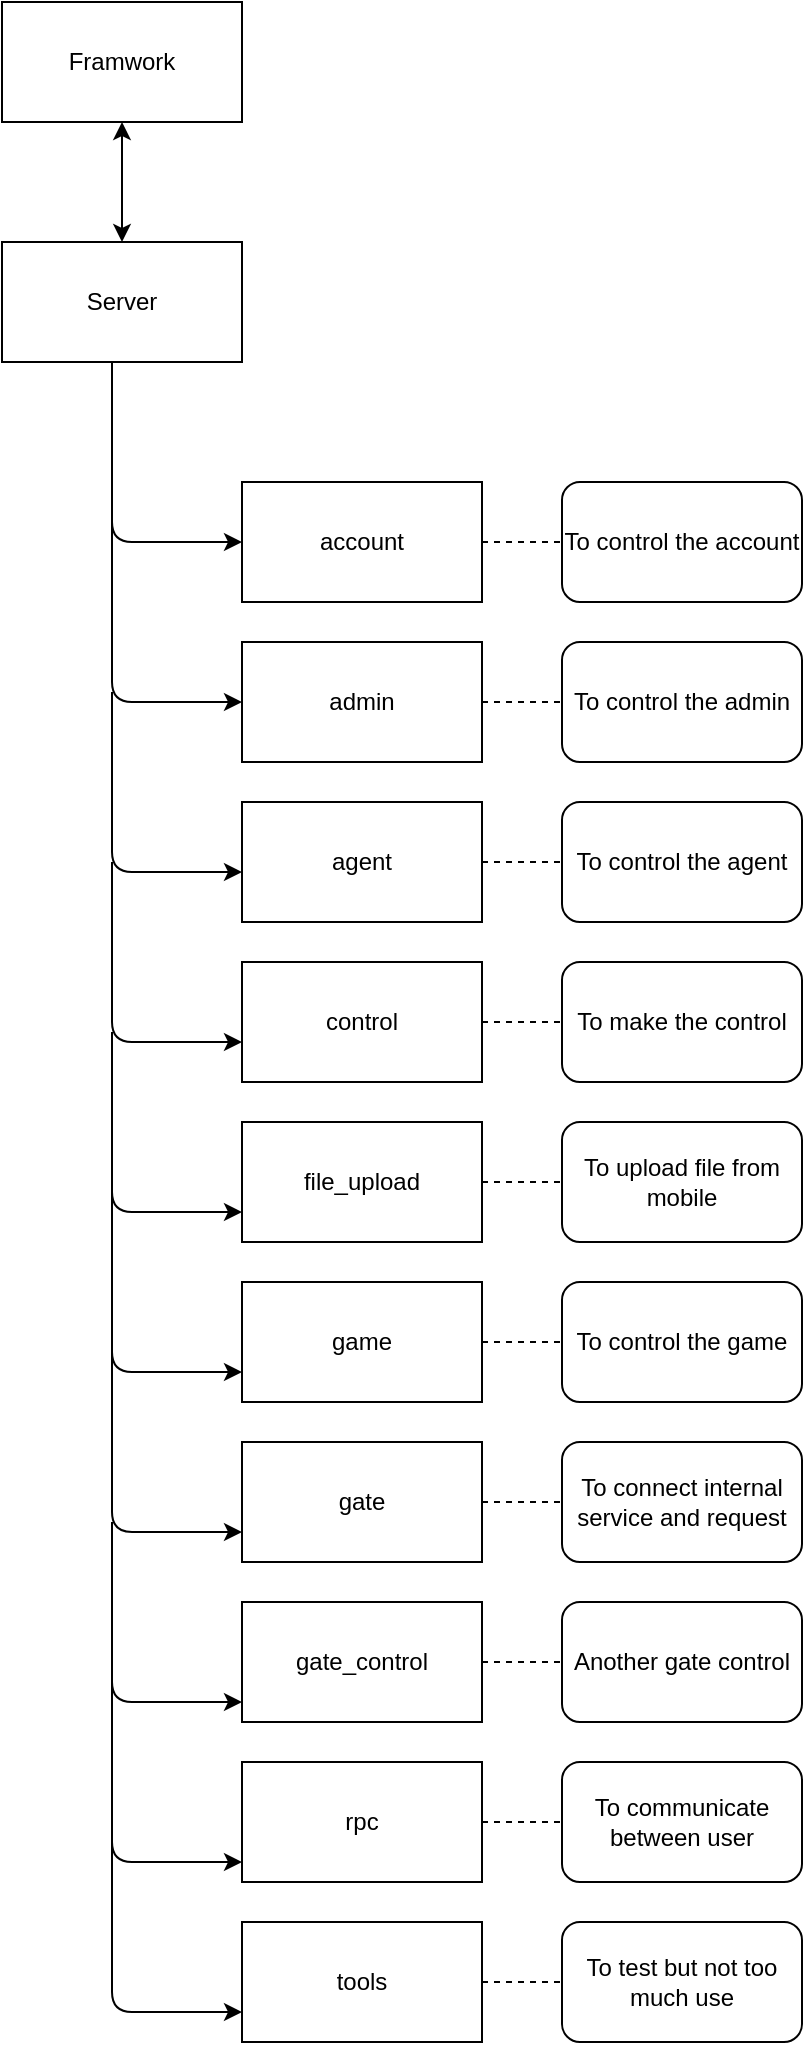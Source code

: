 <mxfile version="12.4.1" type="github" pages="1"><diagram id="XlqRfL-zaHm735wGdEow" name="Page-1"><mxGraphModel dx="460" dy="752" grid="1" gridSize="10" guides="1" tooltips="1" connect="1" arrows="1" fold="1" page="1" pageScale="1" pageWidth="850" pageHeight="1100" math="0" shadow="0"><root><mxCell id="0"/><mxCell id="1" parent="0"/><mxCell id="FVKXh6lLHv5-_vNJjcN4-1" value="Framwork" style="rounded=0;whiteSpace=wrap;html=1;" vertex="1" parent="1"><mxGeometry x="80" y="120" width="120" height="60" as="geometry"/></mxCell><mxCell id="FVKXh6lLHv5-_vNJjcN4-2" value="Server" style="rounded=0;whiteSpace=wrap;html=1;" vertex="1" parent="1"><mxGeometry x="80" y="240" width="120" height="60" as="geometry"/></mxCell><mxCell id="FVKXh6lLHv5-_vNJjcN4-3" value="account" style="rounded=0;whiteSpace=wrap;html=1;" vertex="1" parent="1"><mxGeometry x="200" y="360" width="120" height="60" as="geometry"/></mxCell><mxCell id="FVKXh6lLHv5-_vNJjcN4-4" value="admin" style="rounded=0;whiteSpace=wrap;html=1;" vertex="1" parent="1"><mxGeometry x="200" y="440" width="120" height="60" as="geometry"/></mxCell><mxCell id="FVKXh6lLHv5-_vNJjcN4-5" value="agent" style="rounded=0;whiteSpace=wrap;html=1;" vertex="1" parent="1"><mxGeometry x="200" y="520" width="120" height="60" as="geometry"/></mxCell><mxCell id="FVKXh6lLHv5-_vNJjcN4-7" value="control" style="rounded=0;whiteSpace=wrap;html=1;" vertex="1" parent="1"><mxGeometry x="200" y="600" width="120" height="60" as="geometry"/></mxCell><mxCell id="FVKXh6lLHv5-_vNJjcN4-8" value="file_upload" style="rounded=0;whiteSpace=wrap;html=1;" vertex="1" parent="1"><mxGeometry x="200" y="680" width="120" height="60" as="geometry"/></mxCell><mxCell id="FVKXh6lLHv5-_vNJjcN4-9" value="game" style="rounded=0;whiteSpace=wrap;html=1;" vertex="1" parent="1"><mxGeometry x="200" y="760" width="120" height="60" as="geometry"/></mxCell><mxCell id="FVKXh6lLHv5-_vNJjcN4-10" value="gate" style="rounded=0;whiteSpace=wrap;html=1;" vertex="1" parent="1"><mxGeometry x="200" y="840" width="120" height="60" as="geometry"/></mxCell><mxCell id="FVKXh6lLHv5-_vNJjcN4-11" value="gate_control" style="rounded=0;whiteSpace=wrap;html=1;" vertex="1" parent="1"><mxGeometry x="200" y="920" width="120" height="60" as="geometry"/></mxCell><mxCell id="FVKXh6lLHv5-_vNJjcN4-12" value="rpc" style="rounded=0;whiteSpace=wrap;html=1;" vertex="1" parent="1"><mxGeometry x="200" y="1000" width="120" height="60" as="geometry"/></mxCell><mxCell id="FVKXh6lLHv5-_vNJjcN4-14" value="" style="endArrow=classic;startArrow=classic;html=1;exitX=0.5;exitY=0;exitDx=0;exitDy=0;" edge="1" parent="1" source="FVKXh6lLHv5-_vNJjcN4-2"><mxGeometry width="50" height="50" relative="1" as="geometry"><mxPoint x="90" y="230" as="sourcePoint"/><mxPoint x="140" y="180" as="targetPoint"/><Array as="points"/></mxGeometry></mxCell><mxCell id="FVKXh6lLHv5-_vNJjcN4-15" value="" style="endArrow=classic;html=1;entryX=0;entryY=0.5;entryDx=0;entryDy=0;" edge="1" parent="1" target="FVKXh6lLHv5-_vNJjcN4-3"><mxGeometry width="50" height="50" relative="1" as="geometry"><mxPoint x="135" y="300" as="sourcePoint"/><mxPoint x="185" y="390" as="targetPoint"/><Array as="points"><mxPoint x="135" y="390"/></Array></mxGeometry></mxCell><mxCell id="FVKXh6lLHv5-_vNJjcN4-17" value="tools" style="rounded=0;whiteSpace=wrap;html=1;" vertex="1" parent="1"><mxGeometry x="200" y="1080" width="120" height="60" as="geometry"/></mxCell><mxCell id="FVKXh6lLHv5-_vNJjcN4-18" value="" style="endArrow=classic;html=1;entryX=0;entryY=0.5;entryDx=0;entryDy=0;" edge="1" parent="1"><mxGeometry width="50" height="50" relative="1" as="geometry"><mxPoint x="135" y="380" as="sourcePoint"/><mxPoint x="200" y="470" as="targetPoint"/><Array as="points"><mxPoint x="135" y="470"/></Array></mxGeometry></mxCell><mxCell id="FVKXh6lLHv5-_vNJjcN4-19" value="" style="endArrow=classic;html=1;entryX=0;entryY=0.5;entryDx=0;entryDy=0;" edge="1" parent="1"><mxGeometry width="50" height="50" relative="1" as="geometry"><mxPoint x="135" y="465" as="sourcePoint"/><mxPoint x="200" y="555" as="targetPoint"/><Array as="points"><mxPoint x="135" y="555"/></Array></mxGeometry></mxCell><mxCell id="FVKXh6lLHv5-_vNJjcN4-20" value="" style="endArrow=classic;html=1;entryX=0;entryY=0.5;entryDx=0;entryDy=0;" edge="1" parent="1"><mxGeometry width="50" height="50" relative="1" as="geometry"><mxPoint x="135" y="550" as="sourcePoint"/><mxPoint x="200" y="640" as="targetPoint"/><Array as="points"><mxPoint x="135" y="640"/></Array></mxGeometry></mxCell><mxCell id="FVKXh6lLHv5-_vNJjcN4-21" value="" style="endArrow=classic;html=1;entryX=0;entryY=0.5;entryDx=0;entryDy=0;" edge="1" parent="1"><mxGeometry width="50" height="50" relative="1" as="geometry"><mxPoint x="135" y="635" as="sourcePoint"/><mxPoint x="200" y="725" as="targetPoint"/><Array as="points"><mxPoint x="135" y="725"/></Array></mxGeometry></mxCell><mxCell id="FVKXh6lLHv5-_vNJjcN4-22" value="" style="endArrow=classic;html=1;entryX=0;entryY=0.5;entryDx=0;entryDy=0;" edge="1" parent="1"><mxGeometry width="50" height="50" relative="1" as="geometry"><mxPoint x="135" y="715" as="sourcePoint"/><mxPoint x="200" y="805" as="targetPoint"/><Array as="points"><mxPoint x="135" y="805"/></Array></mxGeometry></mxCell><mxCell id="FVKXh6lLHv5-_vNJjcN4-23" value="" style="endArrow=classic;html=1;entryX=0;entryY=0.5;entryDx=0;entryDy=0;" edge="1" parent="1"><mxGeometry width="50" height="50" relative="1" as="geometry"><mxPoint x="135" y="795" as="sourcePoint"/><mxPoint x="200" y="885" as="targetPoint"/><Array as="points"><mxPoint x="135" y="885"/></Array></mxGeometry></mxCell><mxCell id="FVKXh6lLHv5-_vNJjcN4-24" value="" style="endArrow=classic;html=1;entryX=0;entryY=0.5;entryDx=0;entryDy=0;" edge="1" parent="1"><mxGeometry width="50" height="50" relative="1" as="geometry"><mxPoint x="135" y="880" as="sourcePoint"/><mxPoint x="200" y="970" as="targetPoint"/><Array as="points"><mxPoint x="135" y="970"/></Array></mxGeometry></mxCell><mxCell id="FVKXh6lLHv5-_vNJjcN4-25" value="" style="endArrow=classic;html=1;entryX=0;entryY=0.5;entryDx=0;entryDy=0;" edge="1" parent="1"><mxGeometry width="50" height="50" relative="1" as="geometry"><mxPoint x="135" y="960" as="sourcePoint"/><mxPoint x="200" y="1050" as="targetPoint"/><Array as="points"><mxPoint x="135" y="1050"/></Array></mxGeometry></mxCell><mxCell id="FVKXh6lLHv5-_vNJjcN4-26" value="" style="endArrow=classic;html=1;entryX=0;entryY=0.5;entryDx=0;entryDy=0;" edge="1" parent="1"><mxGeometry width="50" height="50" relative="1" as="geometry"><mxPoint x="135" y="1035" as="sourcePoint"/><mxPoint x="200" y="1125" as="targetPoint"/><Array as="points"><mxPoint x="135" y="1125"/></Array></mxGeometry></mxCell><mxCell id="FVKXh6lLHv5-_vNJjcN4-30" style="edgeStyle=orthogonalEdgeStyle;rounded=0;orthogonalLoop=1;jettySize=auto;html=1;exitX=0.5;exitY=1;exitDx=0;exitDy=0;exitPerimeter=0;" edge="1" parent="1"><mxGeometry relative="1" as="geometry"><mxPoint x="400" y="410" as="sourcePoint"/><mxPoint x="400" y="410" as="targetPoint"/></mxGeometry></mxCell><mxCell id="FVKXh6lLHv5-_vNJjcN4-31" value="To control the account" style="rounded=1;whiteSpace=wrap;html=1;" vertex="1" parent="1"><mxGeometry x="360" y="360" width="120" height="60" as="geometry"/></mxCell><mxCell id="FVKXh6lLHv5-_vNJjcN4-32" value="" style="endArrow=none;dashed=1;html=1;" edge="1" parent="1"><mxGeometry width="50" height="50" relative="1" as="geometry"><mxPoint x="320" y="390" as="sourcePoint"/><mxPoint x="360" y="390" as="targetPoint"/></mxGeometry></mxCell><mxCell id="FVKXh6lLHv5-_vNJjcN4-34" value="To control the admin" style="rounded=1;whiteSpace=wrap;html=1;" vertex="1" parent="1"><mxGeometry x="360" y="440" width="120" height="60" as="geometry"/></mxCell><mxCell id="FVKXh6lLHv5-_vNJjcN4-35" value="" style="endArrow=none;dashed=1;html=1;" edge="1" parent="1"><mxGeometry width="50" height="50" relative="1" as="geometry"><mxPoint x="320" y="470" as="sourcePoint"/><mxPoint x="360" y="470" as="targetPoint"/></mxGeometry></mxCell><mxCell id="FVKXh6lLHv5-_vNJjcN4-36" value="To control the agent" style="rounded=1;whiteSpace=wrap;html=1;" vertex="1" parent="1"><mxGeometry x="360" y="520" width="120" height="60" as="geometry"/></mxCell><mxCell id="FVKXh6lLHv5-_vNJjcN4-37" value="" style="endArrow=none;dashed=1;html=1;" edge="1" parent="1"><mxGeometry width="50" height="50" relative="1" as="geometry"><mxPoint x="320" y="550" as="sourcePoint"/><mxPoint x="360" y="550" as="targetPoint"/></mxGeometry></mxCell><mxCell id="FVKXh6lLHv5-_vNJjcN4-38" value="To make the control" style="rounded=1;whiteSpace=wrap;html=1;" vertex="1" parent="1"><mxGeometry x="360" y="600" width="120" height="60" as="geometry"/></mxCell><mxCell id="FVKXh6lLHv5-_vNJjcN4-39" value="" style="endArrow=none;dashed=1;html=1;" edge="1" parent="1"><mxGeometry width="50" height="50" relative="1" as="geometry"><mxPoint x="320" y="630" as="sourcePoint"/><mxPoint x="360" y="630" as="targetPoint"/></mxGeometry></mxCell><mxCell id="FVKXh6lLHv5-_vNJjcN4-40" value="To upload file from mobile" style="rounded=1;whiteSpace=wrap;html=1;" vertex="1" parent="1"><mxGeometry x="360" y="680" width="120" height="60" as="geometry"/></mxCell><mxCell id="FVKXh6lLHv5-_vNJjcN4-41" value="" style="endArrow=none;dashed=1;html=1;" edge="1" parent="1"><mxGeometry width="50" height="50" relative="1" as="geometry"><mxPoint x="320" y="710" as="sourcePoint"/><mxPoint x="360" y="710" as="targetPoint"/></mxGeometry></mxCell><mxCell id="FVKXh6lLHv5-_vNJjcN4-42" value="To control the game" style="rounded=1;whiteSpace=wrap;html=1;" vertex="1" parent="1"><mxGeometry x="360" y="760" width="120" height="60" as="geometry"/></mxCell><mxCell id="FVKXh6lLHv5-_vNJjcN4-43" value="" style="endArrow=none;dashed=1;html=1;" edge="1" parent="1"><mxGeometry width="50" height="50" relative="1" as="geometry"><mxPoint x="320" y="790" as="sourcePoint"/><mxPoint x="360" y="790" as="targetPoint"/></mxGeometry></mxCell><mxCell id="FVKXh6lLHv5-_vNJjcN4-44" value="To connect internal service and request" style="rounded=1;whiteSpace=wrap;html=1;" vertex="1" parent="1"><mxGeometry x="360" y="840" width="120" height="60" as="geometry"/></mxCell><mxCell id="FVKXh6lLHv5-_vNJjcN4-45" value="" style="endArrow=none;dashed=1;html=1;" edge="1" parent="1"><mxGeometry width="50" height="50" relative="1" as="geometry"><mxPoint x="320" y="870" as="sourcePoint"/><mxPoint x="360" y="870" as="targetPoint"/></mxGeometry></mxCell><mxCell id="FVKXh6lLHv5-_vNJjcN4-46" value="Another gate control" style="rounded=1;whiteSpace=wrap;html=1;" vertex="1" parent="1"><mxGeometry x="360" y="920" width="120" height="60" as="geometry"/></mxCell><mxCell id="FVKXh6lLHv5-_vNJjcN4-47" value="" style="endArrow=none;dashed=1;html=1;" edge="1" parent="1"><mxGeometry width="50" height="50" relative="1" as="geometry"><mxPoint x="320" y="950" as="sourcePoint"/><mxPoint x="360" y="950" as="targetPoint"/></mxGeometry></mxCell><mxCell id="FVKXh6lLHv5-_vNJjcN4-48" value="To communicate between user" style="rounded=1;whiteSpace=wrap;html=1;" vertex="1" parent="1"><mxGeometry x="360" y="1000" width="120" height="60" as="geometry"/></mxCell><mxCell id="FVKXh6lLHv5-_vNJjcN4-49" value="" style="endArrow=none;dashed=1;html=1;" edge="1" parent="1"><mxGeometry width="50" height="50" relative="1" as="geometry"><mxPoint x="320" y="1030" as="sourcePoint"/><mxPoint x="360" y="1030" as="targetPoint"/></mxGeometry></mxCell><mxCell id="FVKXh6lLHv5-_vNJjcN4-50" value="To test but not too much use" style="rounded=1;whiteSpace=wrap;html=1;" vertex="1" parent="1"><mxGeometry x="360" y="1080" width="120" height="60" as="geometry"/></mxCell><mxCell id="FVKXh6lLHv5-_vNJjcN4-51" value="" style="endArrow=none;dashed=1;html=1;" edge="1" parent="1"><mxGeometry width="50" height="50" relative="1" as="geometry"><mxPoint x="320" y="1110" as="sourcePoint"/><mxPoint x="360" y="1110" as="targetPoint"/></mxGeometry></mxCell></root></mxGraphModel></diagram></mxfile>